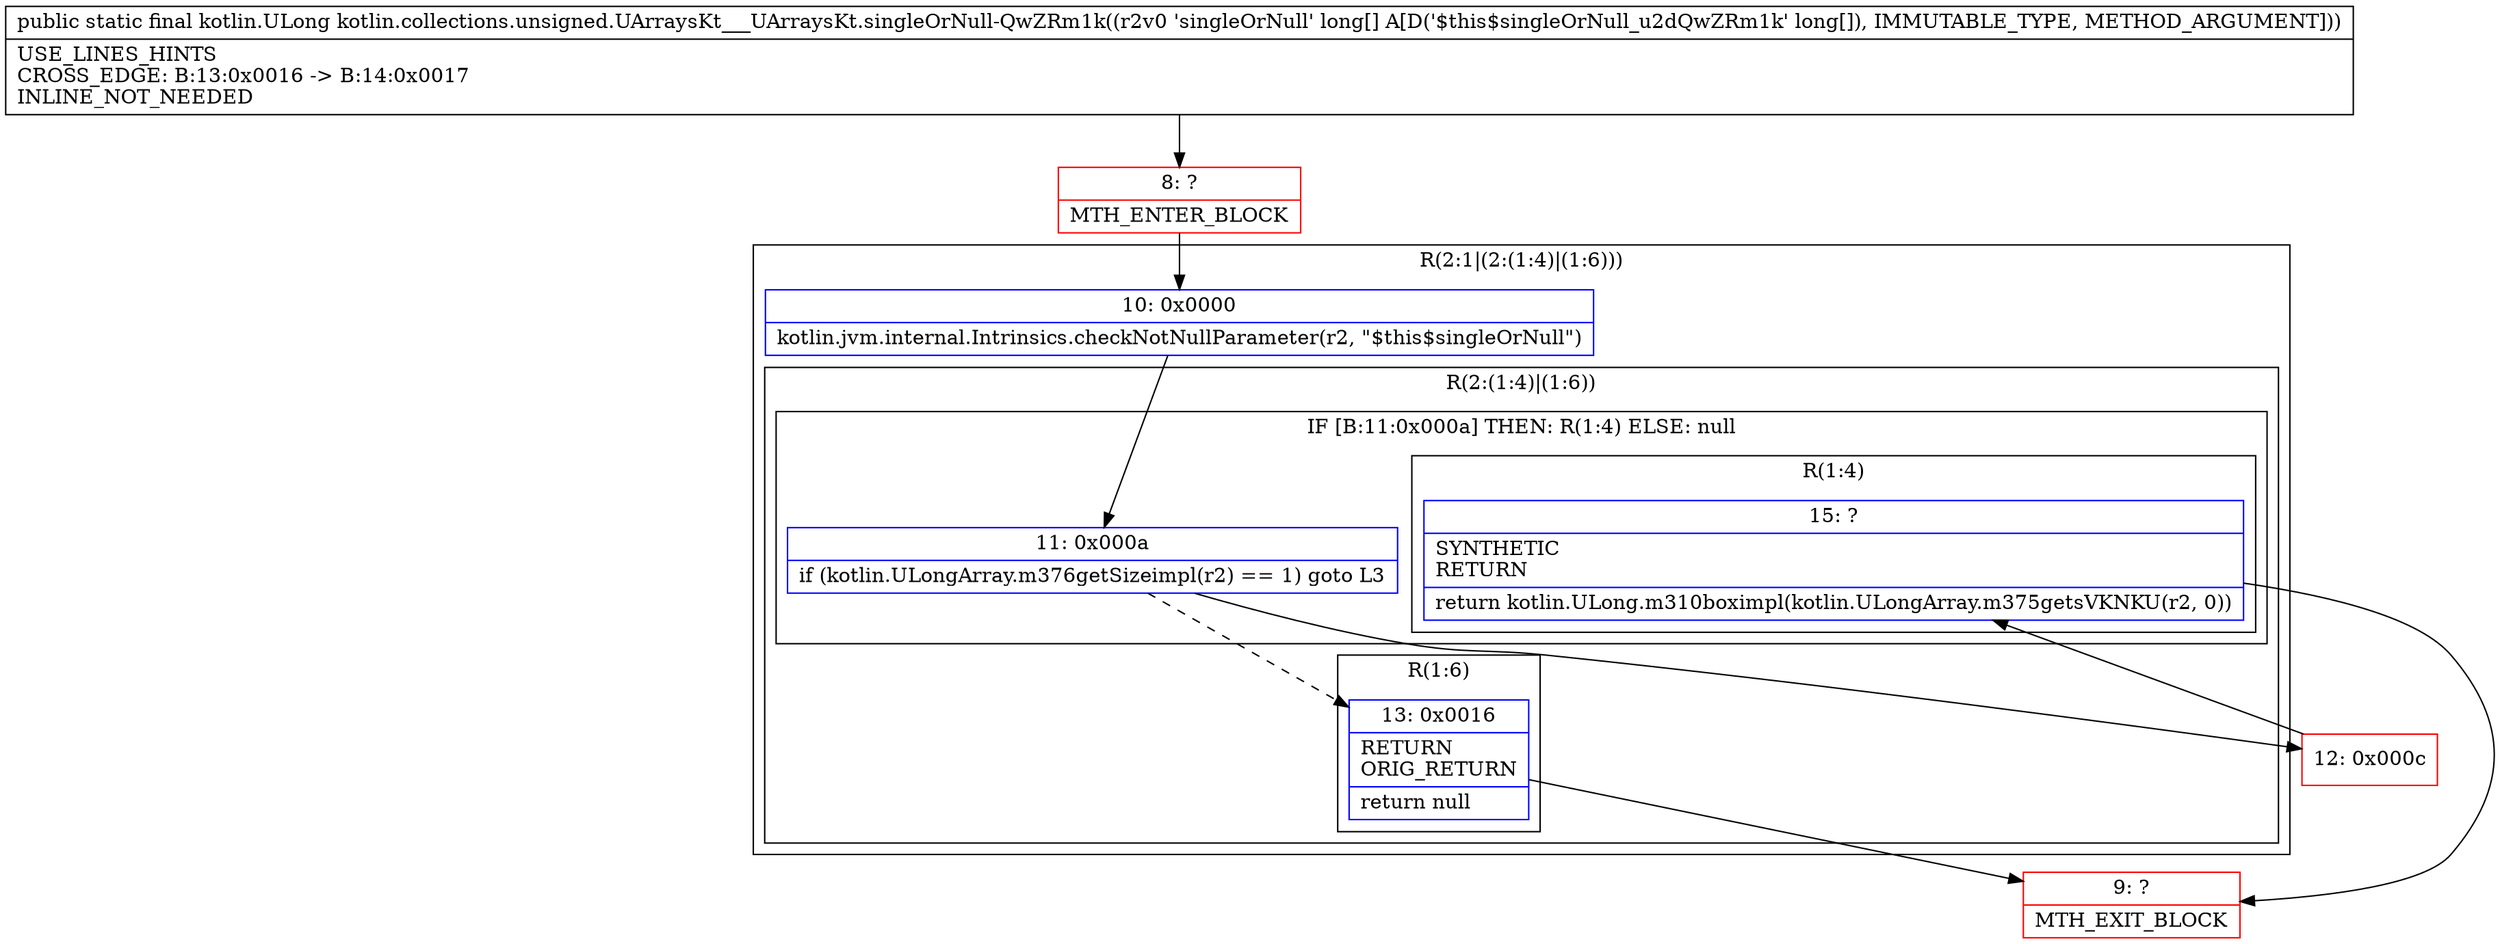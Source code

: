 digraph "CFG forkotlin.collections.unsigned.UArraysKt___UArraysKt.singleOrNull\-QwZRm1k([J)Lkotlin\/ULong;" {
subgraph cluster_Region_395032043 {
label = "R(2:1|(2:(1:4)|(1:6)))";
node [shape=record,color=blue];
Node_10 [shape=record,label="{10\:\ 0x0000|kotlin.jvm.internal.Intrinsics.checkNotNullParameter(r2, \"$this$singleOrNull\")\l}"];
subgraph cluster_Region_36026761 {
label = "R(2:(1:4)|(1:6))";
node [shape=record,color=blue];
subgraph cluster_IfRegion_336822041 {
label = "IF [B:11:0x000a] THEN: R(1:4) ELSE: null";
node [shape=record,color=blue];
Node_11 [shape=record,label="{11\:\ 0x000a|if (kotlin.ULongArray.m376getSizeimpl(r2) == 1) goto L3\l}"];
subgraph cluster_Region_1211019275 {
label = "R(1:4)";
node [shape=record,color=blue];
Node_15 [shape=record,label="{15\:\ ?|SYNTHETIC\lRETURN\l|return kotlin.ULong.m310boximpl(kotlin.ULongArray.m375getsVKNKU(r2, 0))\l}"];
}
}
subgraph cluster_Region_46161928 {
label = "R(1:6)";
node [shape=record,color=blue];
Node_13 [shape=record,label="{13\:\ 0x0016|RETURN\lORIG_RETURN\l|return null\l}"];
}
}
}
Node_8 [shape=record,color=red,label="{8\:\ ?|MTH_ENTER_BLOCK\l}"];
Node_12 [shape=record,color=red,label="{12\:\ 0x000c}"];
Node_9 [shape=record,color=red,label="{9\:\ ?|MTH_EXIT_BLOCK\l}"];
MethodNode[shape=record,label="{public static final kotlin.ULong kotlin.collections.unsigned.UArraysKt___UArraysKt.singleOrNull\-QwZRm1k((r2v0 'singleOrNull' long[] A[D('$this$singleOrNull_u2dQwZRm1k' long[]), IMMUTABLE_TYPE, METHOD_ARGUMENT]))  | USE_LINES_HINTS\lCROSS_EDGE: B:13:0x0016 \-\> B:14:0x0017\lINLINE_NOT_NEEDED\l}"];
MethodNode -> Node_8;Node_10 -> Node_11;
Node_11 -> Node_12;
Node_11 -> Node_13[style=dashed];
Node_15 -> Node_9;
Node_13 -> Node_9;
Node_8 -> Node_10;
Node_12 -> Node_15;
}

